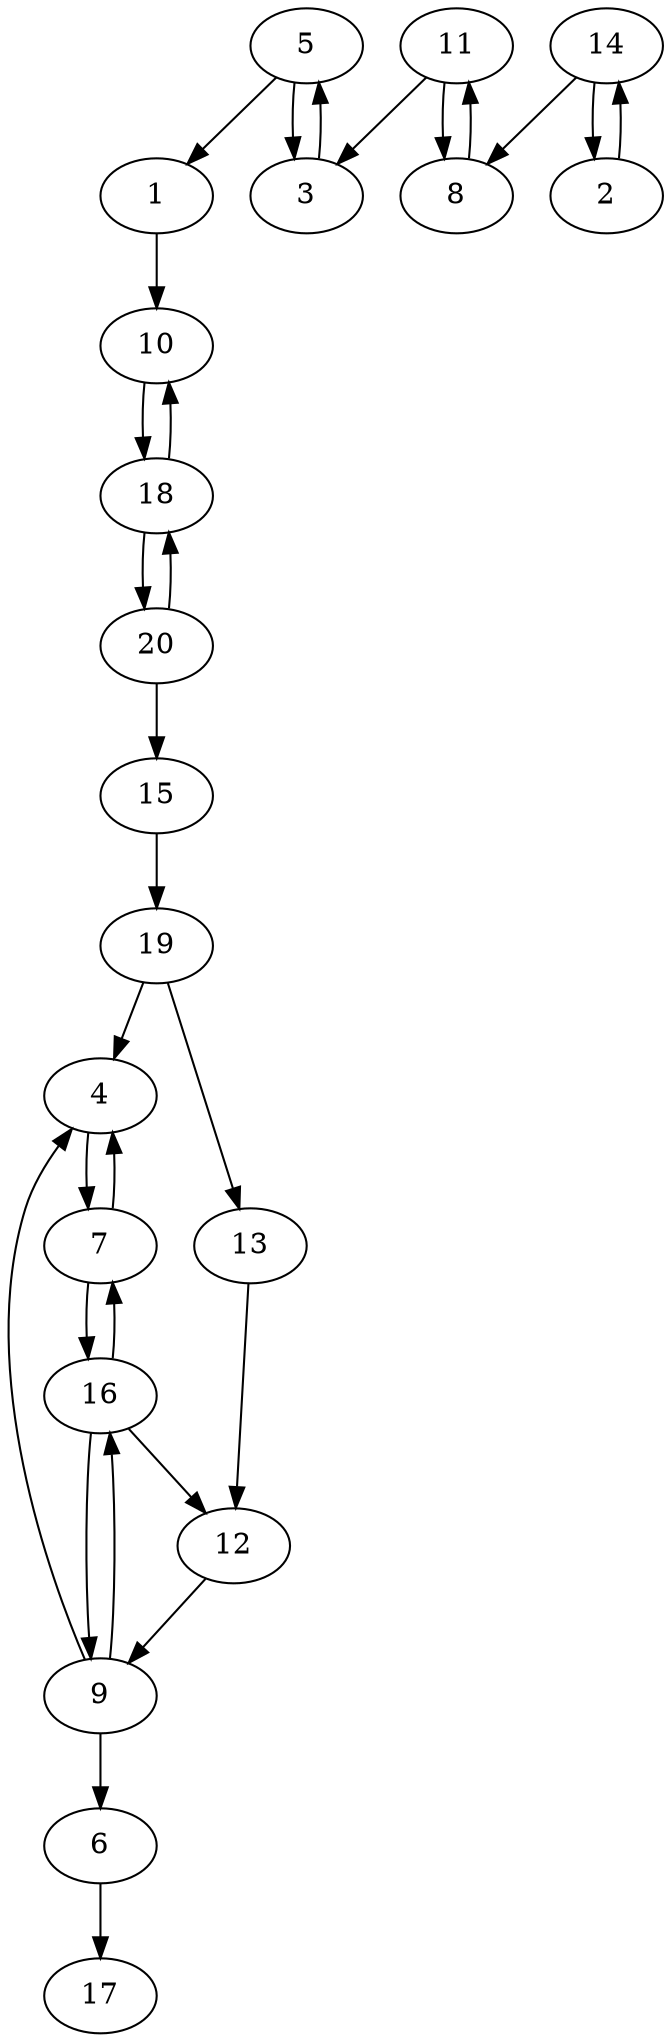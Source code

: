 digraph G {
1 -> 10;
2 -> 14;
3 -> 5;
4 -> 7;
5 -> 1;
5 -> 3;
6 -> 17;
7 -> 4;
7 -> 16;
8 -> 11;
9 -> 4;
9 -> 6;
9 -> 16;
10 -> 18;
11 -> 3;
11 -> 8;
12 -> 9;
13 -> 12;
14 -> 2;
14 -> 8;
15 -> 19;
16 -> 7;
16 -> 9;
16 -> 12;
18 -> 10;
18 -> 20;
19 -> 4;
19 -> 13;
20 -> 15;
20 -> 18;
}